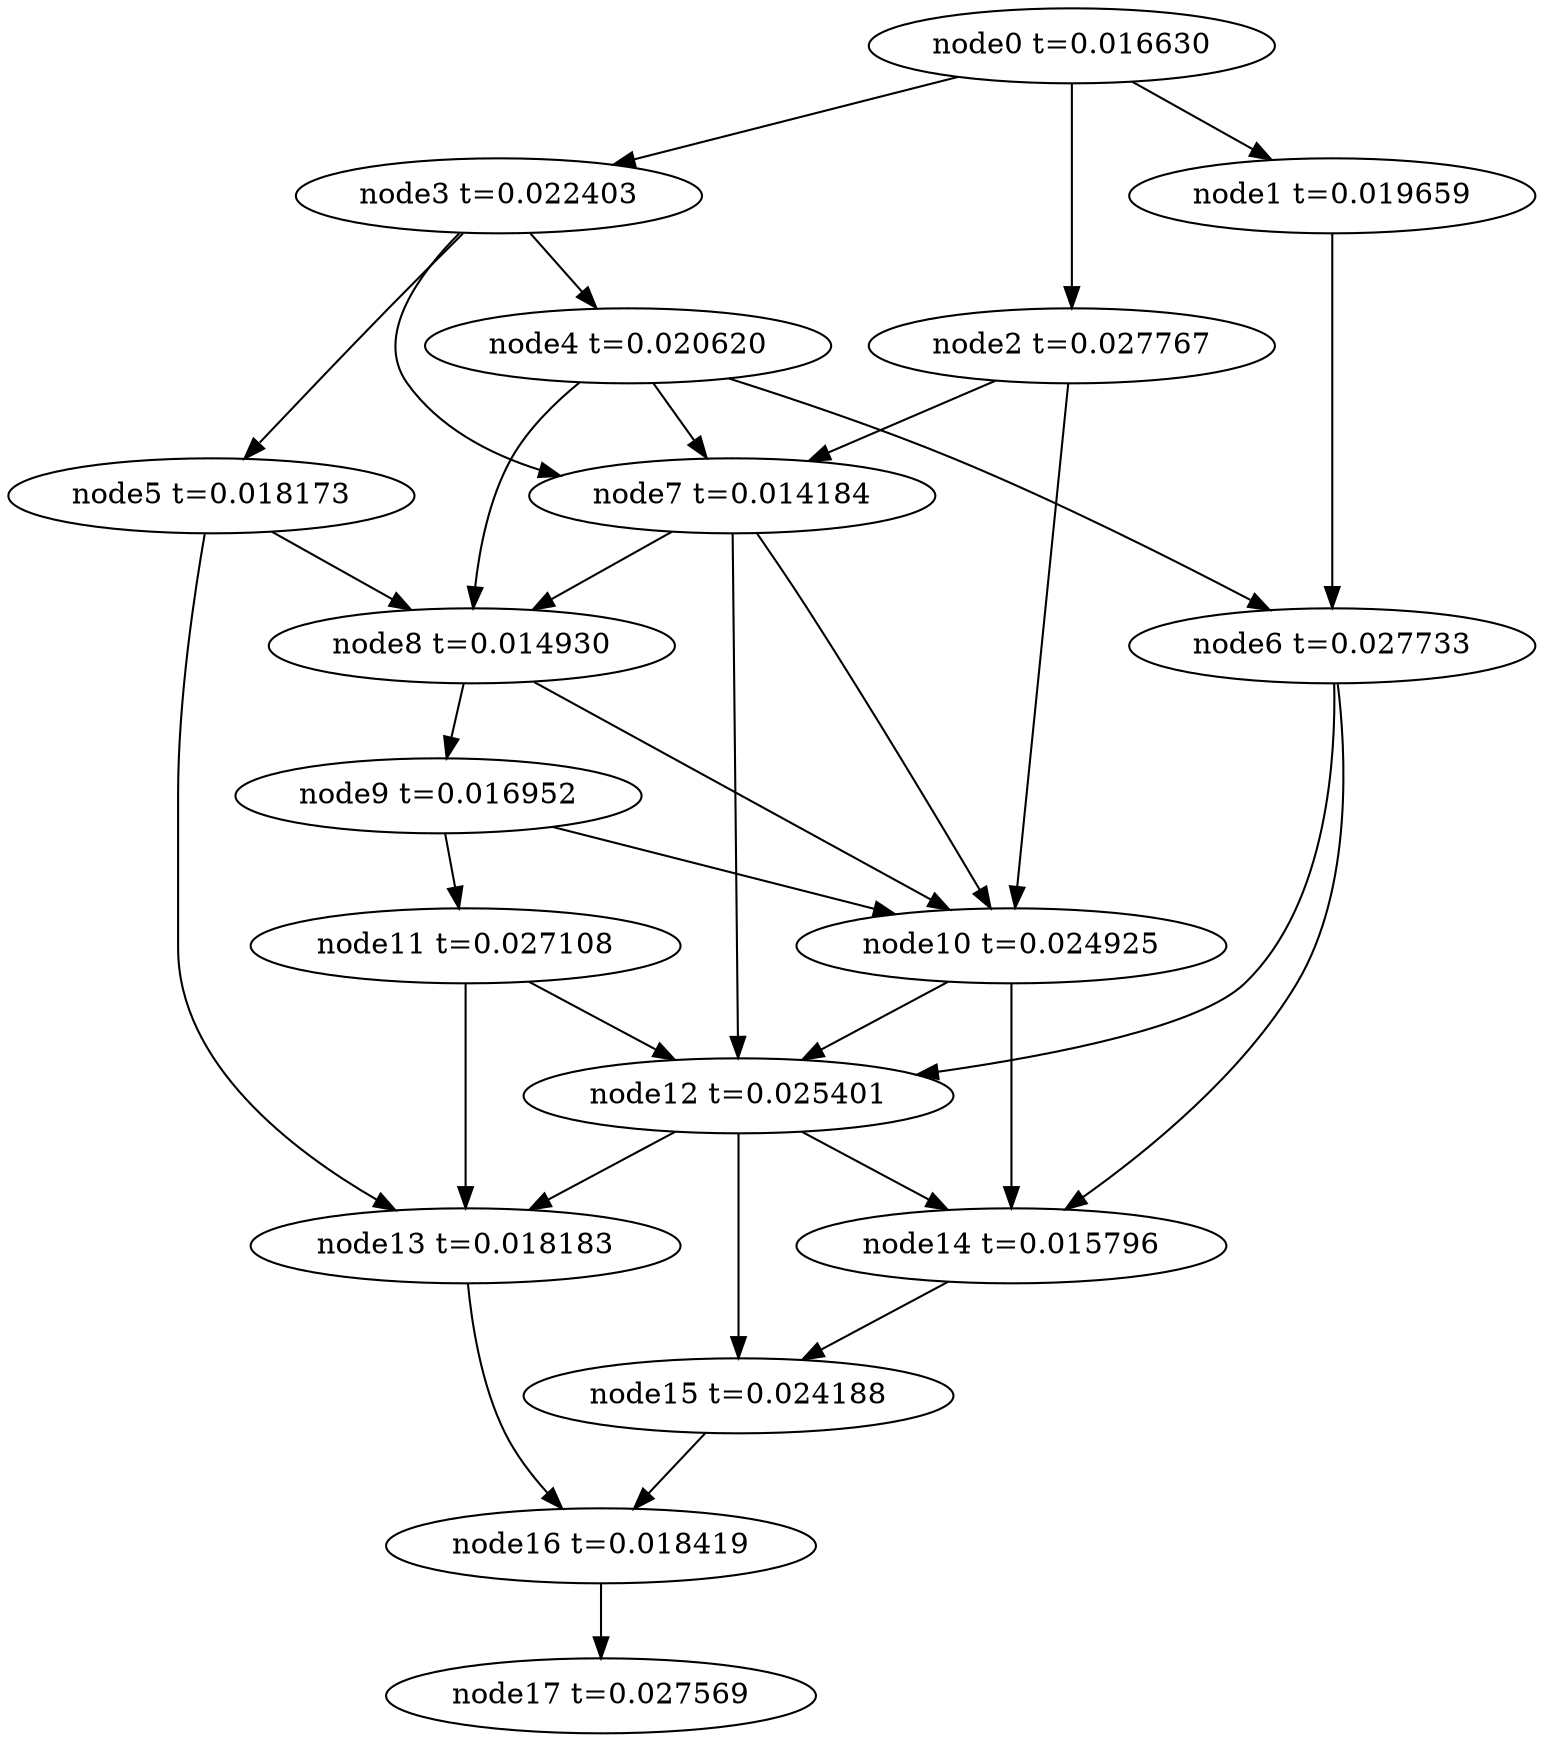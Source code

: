 digraph g{
	node17[label="node17 t=0.027569"]
	node16 -> node17
	node16[label="node16 t=0.018419"];
	node15 -> node16
	node15[label="node15 t=0.024188"];
	node14 -> node15
	node14[label="node14 t=0.015796"];
	node13 -> node16
	node13[label="node13 t=0.018183"];
	node12 -> node15
	node12 -> node14
	node12 -> node13
	node12[label="node12 t=0.025401"];
	node11 -> node13
	node11 -> node12
	node11[label="node11 t=0.027108"];
	node10 -> node14
	node10 -> node12
	node10[label="node10 t=0.024925"];
	node9 -> node11
	node9 -> node10
	node9[label="node9 t=0.016952"];
	node8 -> node10
	node8 -> node9
	node8[label="node8 t=0.014930"];
	node7 -> node12
	node7 -> node10
	node7 -> node8
	node7[label="node7 t=0.014184"];
	node6 -> node14
	node6 -> node12
	node6[label="node6 t=0.027733"];
	node5 -> node13
	node5 -> node8
	node5[label="node5 t=0.018173"];
	node4 -> node8
	node4 -> node7
	node4 -> node6
	node4[label="node4 t=0.020620"];
	node3 -> node7
	node3 -> node5
	node3 -> node4
	node3[label="node3 t=0.022403"];
	node2 -> node10
	node2 -> node7
	node2[label="node2 t=0.027767"];
	node1 -> node6
	node1[label="node1 t=0.019659"];
	node0 -> node3
	node0 -> node2
	node0 -> node1
	node0[label="node0 t=0.016630"];
}
